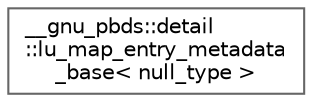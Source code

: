 digraph "Graphical Class Hierarchy"
{
 // LATEX_PDF_SIZE
  bgcolor="transparent";
  edge [fontname=Helvetica,fontsize=10,labelfontname=Helvetica,labelfontsize=10];
  node [fontname=Helvetica,fontsize=10,shape=box,height=0.2,width=0.4];
  rankdir="LR";
  Node0 [id="Node000000",label="__gnu_pbds::detail\l::lu_map_entry_metadata\l_base\< null_type \>",height=0.2,width=0.4,color="grey40", fillcolor="white", style="filled",URL="$struct____gnu__pbds_1_1detail_1_1lu__map__entry__metadata__base_3_01null__type_01_4.html",tooltip=" "];
}
